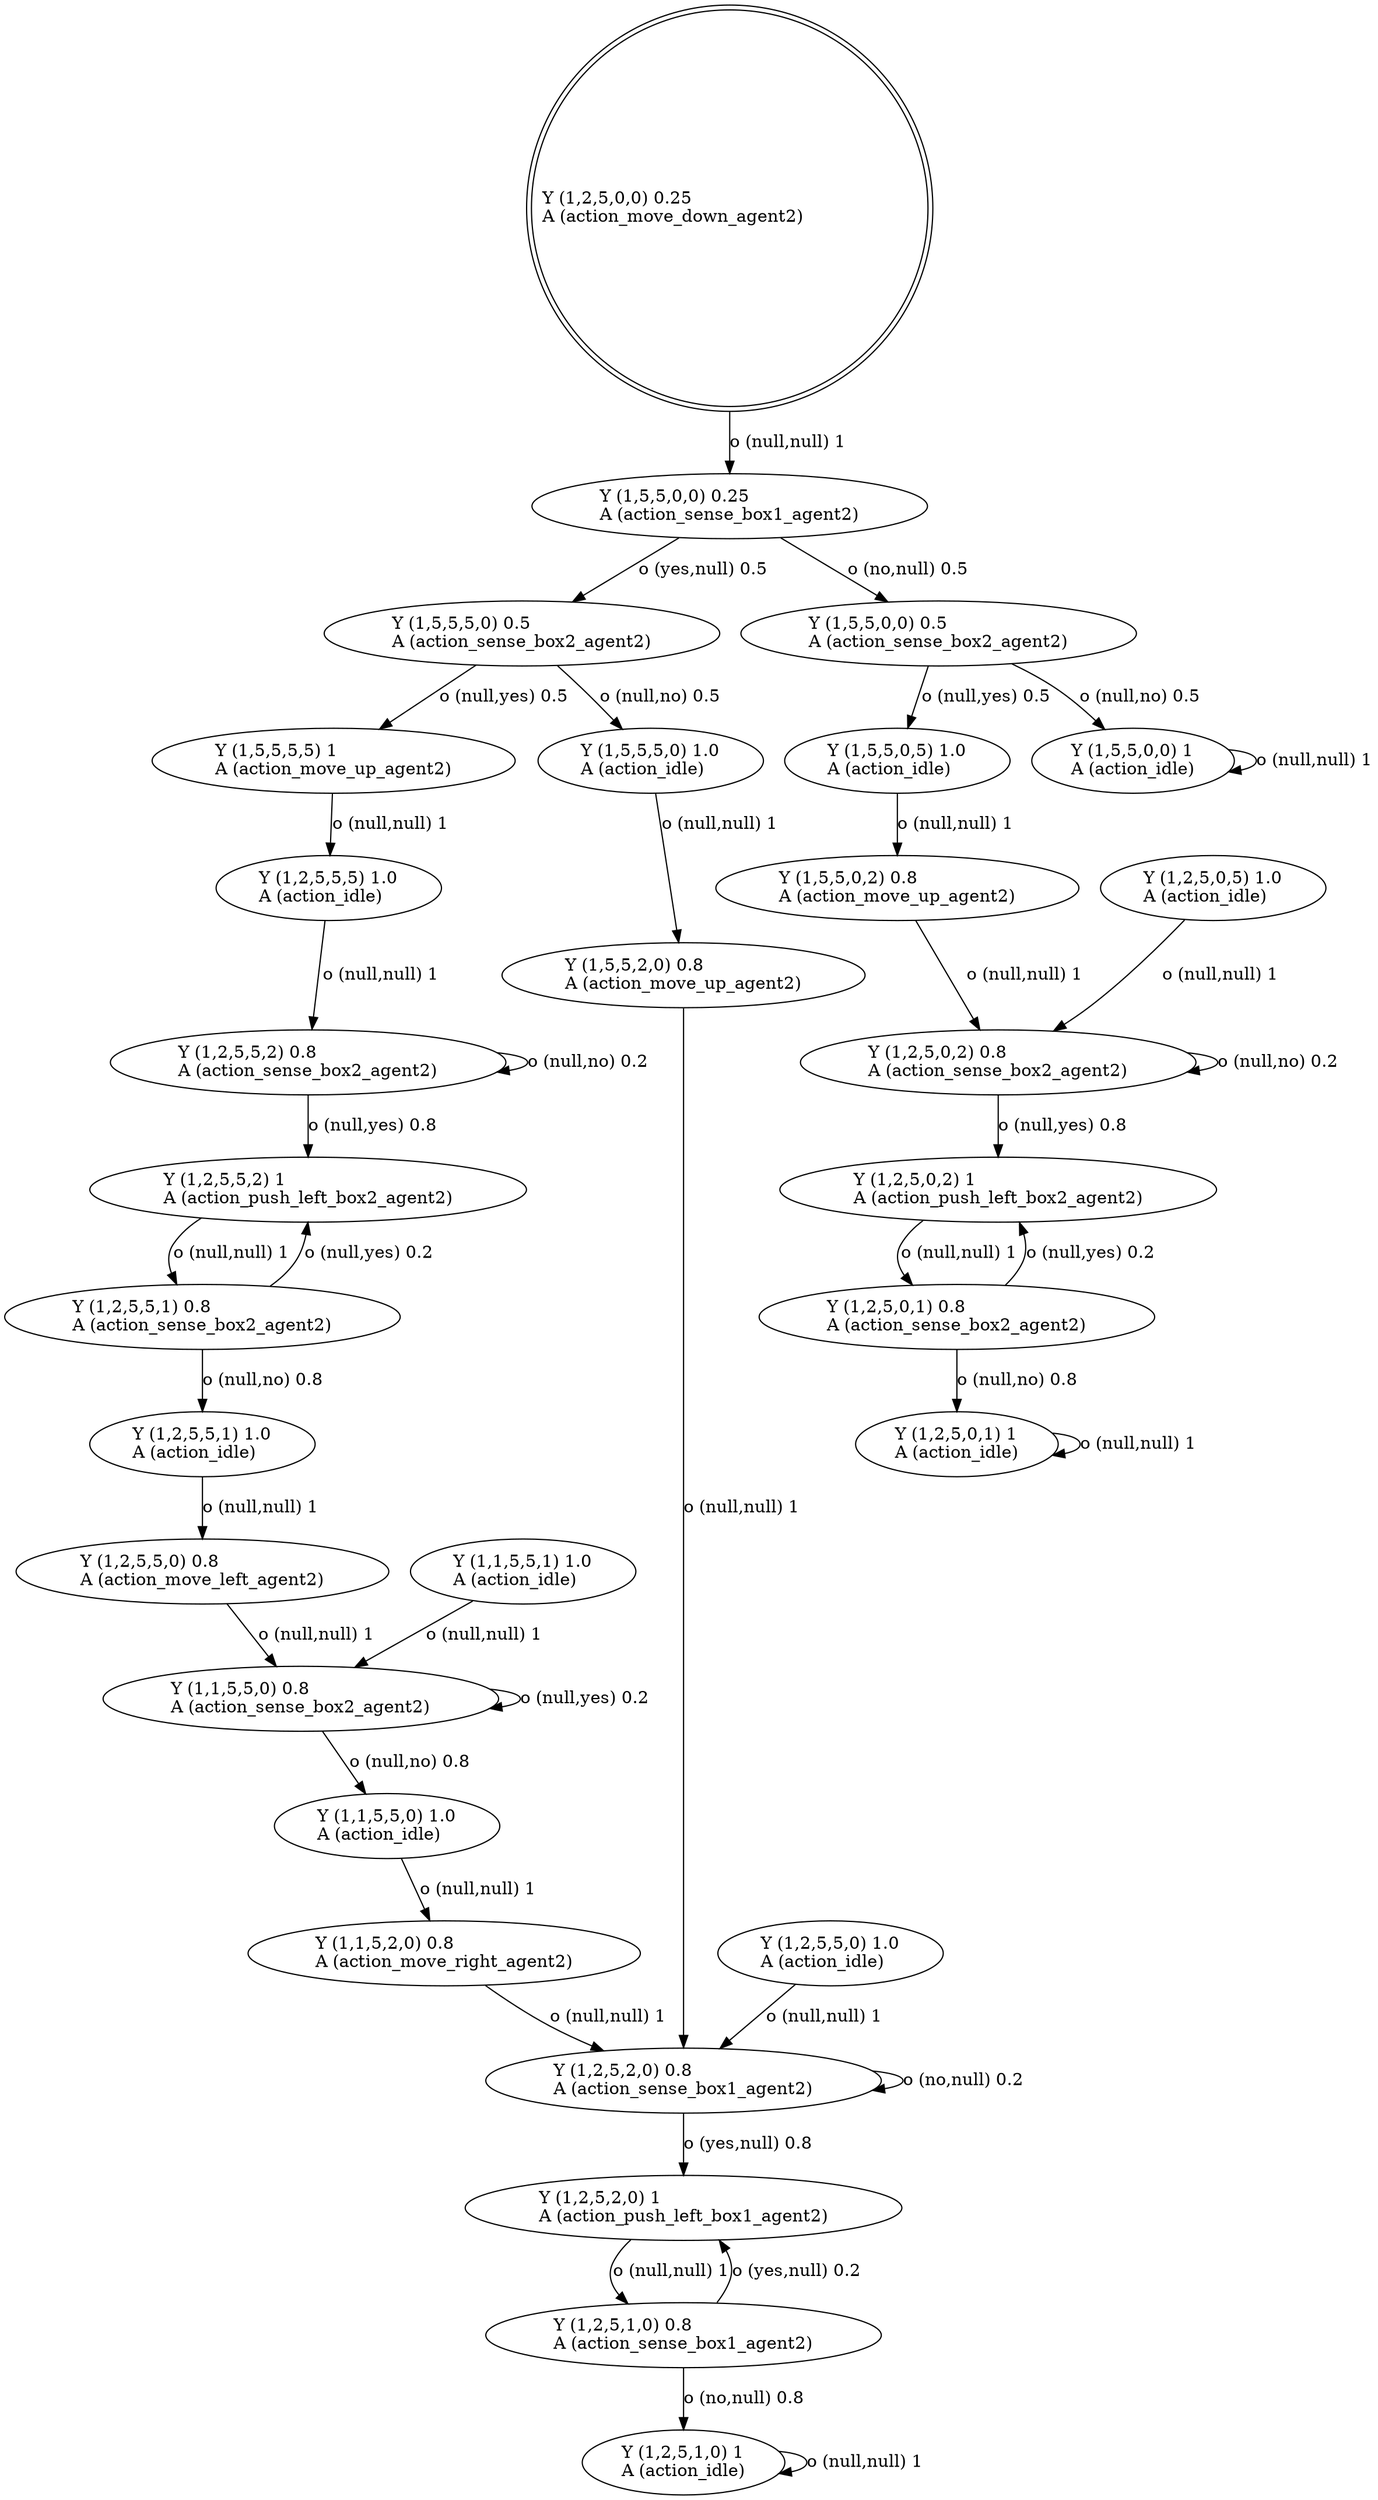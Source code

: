 digraph "G" {
root [label="Y (1,2,5,0,0) 0.25\lA (action_move_down_agent2)\l", labeljust="l", shape=doublecircle];
x0row101 [label="Y (1,1,5,5,0) 0.8\lA (action_sense_box2_agent2)\l"];
x0row108 [label="Y (1,1,5,5,0) 1.0\lA (action_idle)\l"];
x0row161 [label="Y (1,2,5,1,0) 1\lA (action_idle)\l"];
x0row133 [label="Y (1,2,5,2,0) 0.8\lA (action_sense_box1_agent2)\l"];
x0row3 [label="Y (1,5,5,0,0) 0.25\lA (action_sense_box1_agent2)\l"];
x0row91 [label="Y (1,2,5,5,0) 0.8\lA (action_move_left_agent2)\l"];
x0row92 [label="Y (1,1,5,5,1) 1.0\lA (action_idle)\l"];
x0row73 [label="Y (1,2,5,5,1) 0.8\lA (action_sense_box2_agent2)\l"];
x0row79 [label="Y (1,2,5,5,1) 1.0\lA (action_idle)\l"];
x0row142 [label="Y (1,5,5,2,0) 0.8\lA (action_move_up_agent2)\l"];
x0row144 [label="Y (1,2,5,2,0) 1\lA (action_push_left_box1_agent2)\l"];
x0row152 [label="Y (1,2,5,1,0) 0.8\lA (action_sense_box1_agent2)\l"];
x0row15 [label="Y (1,5,5,5,0) 0.5\lA (action_sense_box2_agent2)\l"];
x0row16 [label="Y (1,5,5,0,0) 0.5\lA (action_sense_box2_agent2)\l"];
x0row40 [label="Y (1,2,5,5,5) 1.0\lA (action_idle)\l"];
x0row59 [label="Y (1,2,5,5,2) 1\lA (action_push_left_box2_agent2)\l"];
x0row52 [label="Y (1,2,5,5,2) 0.8\lA (action_sense_box2_agent2)\l"];
x0row27 [label="Y (1,5,5,5,5) 1\lA (action_move_up_agent2)\l"];
x0row28 [label="Y (1,5,5,5,0) 1.0\lA (action_idle)\l"];
x0row123 [label="Y (1,1,5,2,0) 0.8\lA (action_move_right_agent2)\l"];
x0row124 [label="Y (1,2,5,5,0) 1.0\lA (action_idle)\l"];
x0row237 [label="Y (1,2,5,0,1) 0.8\lA (action_sense_box2_agent2)\l"];
x0row242 [label="Y (1,2,5,0,1) 1\lA (action_idle)\l"];
x0row216 [label="Y (1,2,5,0,2) 0.8\lA (action_sense_box2_agent2)\l"];
x0row225 [label="Y (1,2,5,0,2) 1\lA (action_push_left_box2_agent2)\l"];
x0row195 [label="Y (1,5,5,0,5) 1.0\lA (action_idle)\l"];
x0row196 [label="Y (1,5,5,0,0) 1\lA (action_idle)\l"];
x0row206 [label="Y (1,2,5,0,5) 1.0\lA (action_idle)\l"];
x0row208 [label="Y (1,5,5,0,2) 0.8\lA (action_move_up_agent2)\l"];
root -> x0row3  [key=0, label="o (null,null) 1\l"];
x0row101 -> x0row108  [key=0, label="o (null,no) 0.8\l"];
x0row101 -> x0row101  [key=0, label="o (null,yes) 0.2\l"];
x0row108 -> x0row123  [key=0, label="o (null,null) 1\l"];
x0row161 -> x0row161  [key=0, label="o (null,null) 1\l"];
x0row133 -> x0row144  [key=0, label="o (yes,null) 0.8\l"];
x0row133 -> x0row133  [key=0, label="o (no,null) 0.2\l"];
x0row3 -> x0row15  [key=0, label="o (yes,null) 0.5\l"];
x0row3 -> x0row16  [key=0, label="o (no,null) 0.5\l"];
x0row91 -> x0row101  [key=0, label="o (null,null) 1\l"];
x0row92 -> x0row101  [key=0, label="o (null,null) 1\l"];
x0row73 -> x0row59  [key=0, label="o (null,yes) 0.2\l"];
x0row73 -> x0row79  [key=0, label="o (null,no) 0.8\l"];
x0row79 -> x0row91  [key=0, label="o (null,null) 1\l"];
x0row142 -> x0row133  [key=0, label="o (null,null) 1\l"];
x0row144 -> x0row152  [key=0, label="o (null,null) 1\l"];
x0row152 -> x0row144  [key=0, label="o (yes,null) 0.2\l"];
x0row152 -> x0row161  [key=0, label="o (no,null) 0.8\l"];
x0row15 -> x0row27  [key=0, label="o (null,yes) 0.5\l"];
x0row15 -> x0row28  [key=0, label="o (null,no) 0.5\l"];
x0row16 -> x0row195  [key=0, label="o (null,yes) 0.5\l"];
x0row16 -> x0row196  [key=0, label="o (null,no) 0.5\l"];
x0row40 -> x0row52  [key=0, label="o (null,null) 1\l"];
x0row59 -> x0row73  [key=0, label="o (null,null) 1\l"];
x0row52 -> x0row59  [key=0, label="o (null,yes) 0.8\l"];
x0row52 -> x0row52  [key=0, label="o (null,no) 0.2\l"];
x0row27 -> x0row40  [key=0, label="o (null,null) 1\l"];
x0row28 -> x0row142  [key=0, label="o (null,null) 1\l"];
x0row123 -> x0row133  [key=0, label="o (null,null) 1\l"];
x0row124 -> x0row133  [key=0, label="o (null,null) 1\l"];
x0row237 -> x0row225  [key=0, label="o (null,yes) 0.2\l"];
x0row237 -> x0row242  [key=0, label="o (null,no) 0.8\l"];
x0row242 -> x0row242  [key=0, label="o (null,null) 1\l"];
x0row216 -> x0row225  [key=0, label="o (null,yes) 0.8\l"];
x0row216 -> x0row216  [key=0, label="o (null,no) 0.2\l"];
x0row225 -> x0row237  [key=0, label="o (null,null) 1\l"];
x0row195 -> x0row208  [key=0, label="o (null,null) 1\l"];
x0row196 -> x0row196  [key=0, label="o (null,null) 1\l"];
x0row206 -> x0row216  [key=0, label="o (null,null) 1\l"];
x0row208 -> x0row216  [key=0, label="o (null,null) 1\l"];
}
